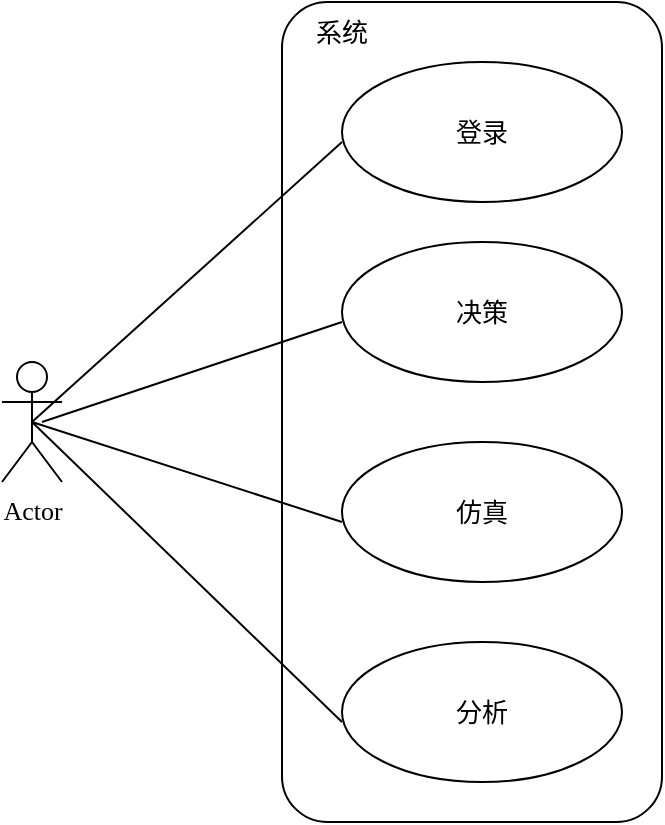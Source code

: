 <mxfile version="21.3.2" type="github">
  <diagram name="第 1 页" id="0UacgmOE1Y11QTVJHMGX">
    <mxGraphModel dx="1050" dy="493" grid="1" gridSize="10" guides="1" tooltips="1" connect="1" arrows="1" fold="1" page="1" pageScale="1" pageWidth="827" pageHeight="1169" math="0" shadow="0">
      <root>
        <mxCell id="0" />
        <mxCell id="1" parent="0" />
        <mxCell id="UaFjFQMqfVaKdU-YxcIa-1" value="Actor" style="shape=umlActor;verticalLabelPosition=bottom;verticalAlign=top;html=1;outlineConnect=0;fontFamily=宋体;fontSource=https%3A%2F%2Ffonts.googleapis.com%2Fcss%3Ffamily%3D%25E5%25AE%258B%25E4%25BD%2593;fontSize=13;" parent="1" vertex="1">
          <mxGeometry x="120" y="250" width="30" height="60" as="geometry" />
        </mxCell>
        <mxCell id="UaFjFQMqfVaKdU-YxcIa-2" value="" style="rounded=1;whiteSpace=wrap;html=1;glass=0;arcSize=12;imageWidth=24;fontFamily=宋体;fontSource=https%3A%2F%2Ffonts.googleapis.com%2Fcss%3Ffamily%3D%25E5%25AE%258B%25E4%25BD%2593;fontSize=13;" parent="1" vertex="1">
          <mxGeometry x="260" y="70" width="190" height="410" as="geometry" />
        </mxCell>
        <mxCell id="UaFjFQMqfVaKdU-YxcIa-4" value="登录" style="ellipse;whiteSpace=wrap;html=1;fontFamily=宋体;fontSource=https%3A%2F%2Ffonts.googleapis.com%2Fcss%3Ffamily%3D%25E5%25AE%258B%25E4%25BD%2593;fontSize=13;" parent="1" vertex="1">
          <mxGeometry x="290" y="100" width="140" height="70" as="geometry" />
        </mxCell>
        <mxCell id="UaFjFQMqfVaKdU-YxcIa-5" value="决策" style="ellipse;whiteSpace=wrap;html=1;fontFamily=宋体;fontSource=https%3A%2F%2Ffonts.googleapis.com%2Fcss%3Ffamily%3D%25E5%25AE%258B%25E4%25BD%2593;fontSize=13;" parent="1" vertex="1">
          <mxGeometry x="290" y="190" width="140" height="70" as="geometry" />
        </mxCell>
        <mxCell id="UaFjFQMqfVaKdU-YxcIa-6" value="仿真" style="ellipse;whiteSpace=wrap;html=1;fontFamily=宋体;fontSource=https%3A%2F%2Ffonts.googleapis.com%2Fcss%3Ffamily%3D%25E5%25AE%258B%25E4%25BD%2593;fontSize=13;" parent="1" vertex="1">
          <mxGeometry x="290" y="290" width="140" height="70" as="geometry" />
        </mxCell>
        <mxCell id="UaFjFQMqfVaKdU-YxcIa-8" value="分析" style="ellipse;whiteSpace=wrap;html=1;fontFamily=宋体;fontSource=https%3A%2F%2Ffonts.googleapis.com%2Fcss%3Ffamily%3D%25E5%25AE%258B%25E4%25BD%2593;fontSize=13;" parent="1" vertex="1">
          <mxGeometry x="290" y="390" width="140" height="70" as="geometry" />
        </mxCell>
        <mxCell id="SxUflEDqgzE578bOG_cm-5" value="" style="endArrow=none;html=1;rounded=0;exitX=0.5;exitY=0.5;exitDx=0;exitDy=0;exitPerimeter=0;fontFamily=宋体;fontSource=https%3A%2F%2Ffonts.googleapis.com%2Fcss%3Ffamily%3D%25E5%25AE%258B%25E4%25BD%2593;fontSize=13;" edge="1" parent="1" source="UaFjFQMqfVaKdU-YxcIa-1">
          <mxGeometry width="50" height="50" relative="1" as="geometry">
            <mxPoint x="240" y="190" as="sourcePoint" />
            <mxPoint x="290" y="140" as="targetPoint" />
          </mxGeometry>
        </mxCell>
        <mxCell id="SxUflEDqgzE578bOG_cm-6" value="" style="endArrow=none;html=1;rounded=0;fontFamily=宋体;fontSource=https%3A%2F%2Ffonts.googleapis.com%2Fcss%3Ffamily%3D%25E5%25AE%258B%25E4%25BD%2593;fontSize=13;" edge="1" parent="1">
          <mxGeometry width="50" height="50" relative="1" as="geometry">
            <mxPoint x="140" y="280" as="sourcePoint" />
            <mxPoint x="290" y="230" as="targetPoint" />
          </mxGeometry>
        </mxCell>
        <mxCell id="SxUflEDqgzE578bOG_cm-7" value="" style="endArrow=none;html=1;rounded=0;exitX=0.5;exitY=0.5;exitDx=0;exitDy=0;exitPerimeter=0;fontFamily=宋体;fontSource=https%3A%2F%2Ffonts.googleapis.com%2Fcss%3Ffamily%3D%25E5%25AE%258B%25E4%25BD%2593;fontSize=13;" edge="1" parent="1" source="UaFjFQMqfVaKdU-YxcIa-1">
          <mxGeometry width="50" height="50" relative="1" as="geometry">
            <mxPoint x="240" y="380" as="sourcePoint" />
            <mxPoint x="290" y="330" as="targetPoint" />
          </mxGeometry>
        </mxCell>
        <mxCell id="SxUflEDqgzE578bOG_cm-8" value="" style="endArrow=none;html=1;rounded=0;exitX=0.5;exitY=0.5;exitDx=0;exitDy=0;exitPerimeter=0;fontFamily=宋体;fontSource=https%3A%2F%2Ffonts.googleapis.com%2Fcss%3Ffamily%3D%25E5%25AE%258B%25E4%25BD%2593;fontSize=13;" edge="1" parent="1" source="UaFjFQMqfVaKdU-YxcIa-1">
          <mxGeometry width="50" height="50" relative="1" as="geometry">
            <mxPoint x="240" y="480" as="sourcePoint" />
            <mxPoint x="290" y="430" as="targetPoint" />
          </mxGeometry>
        </mxCell>
        <mxCell id="SxUflEDqgzE578bOG_cm-9" value="系统" style="text;html=1;strokeColor=none;fillColor=none;align=center;verticalAlign=middle;whiteSpace=wrap;rounded=0;fontFamily=宋体;fontSource=https%3A%2F%2Ffonts.googleapis.com%2Fcss%3Ffamily%3D%25E5%25AE%258B%25E4%25BD%2593;fontSize=13;" vertex="1" parent="1">
          <mxGeometry x="260" y="70" width="60" height="30" as="geometry" />
        </mxCell>
      </root>
    </mxGraphModel>
  </diagram>
</mxfile>
